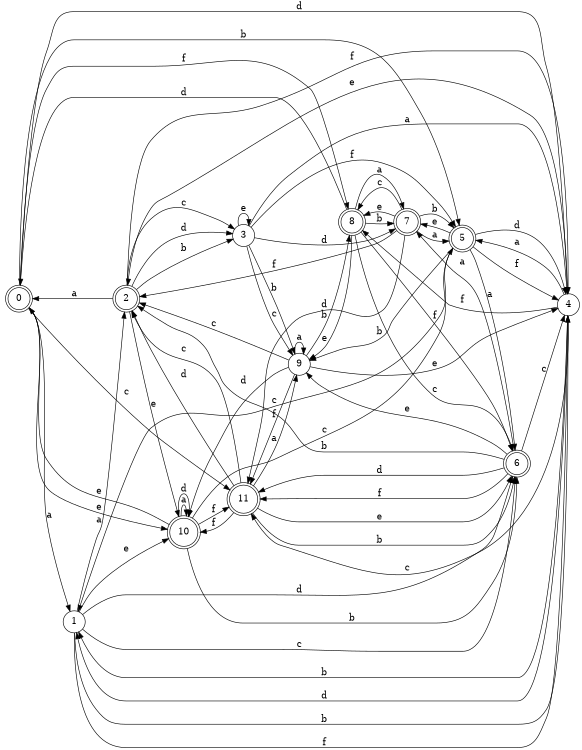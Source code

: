 digraph n10_7 {
__start0 [label="" shape="none"];

rankdir=LR;
size="8,5";

s0 [style="rounded,filled", color="black", fillcolor="white" shape="doublecircle", label="0"];
s1 [style="filled", color="black", fillcolor="white" shape="circle", label="1"];
s2 [style="rounded,filled", color="black", fillcolor="white" shape="doublecircle", label="2"];
s3 [style="filled", color="black", fillcolor="white" shape="circle", label="3"];
s4 [style="filled", color="black", fillcolor="white" shape="circle", label="4"];
s5 [style="rounded,filled", color="black", fillcolor="white" shape="doublecircle", label="5"];
s6 [style="rounded,filled", color="black", fillcolor="white" shape="doublecircle", label="6"];
s7 [style="rounded,filled", color="black", fillcolor="white" shape="doublecircle", label="7"];
s8 [style="rounded,filled", color="black", fillcolor="white" shape="doublecircle", label="8"];
s9 [style="filled", color="black", fillcolor="white" shape="circle", label="9"];
s10 [style="rounded,filled", color="black", fillcolor="white" shape="doublecircle", label="10"];
s11 [style="rounded,filled", color="black", fillcolor="white" shape="doublecircle", label="11"];
s0 -> s1 [label="a"];
s0 -> s5 [label="b"];
s0 -> s11 [label="c"];
s0 -> s4 [label="d"];
s0 -> s10 [label="e"];
s0 -> s8 [label="f"];
s1 -> s2 [label="a"];
s1 -> s4 [label="b"];
s1 -> s6 [label="c"];
s1 -> s6 [label="d"];
s1 -> s10 [label="e"];
s1 -> s4 [label="f"];
s2 -> s0 [label="a"];
s2 -> s3 [label="b"];
s2 -> s3 [label="c"];
s2 -> s3 [label="d"];
s2 -> s10 [label="e"];
s2 -> s4 [label="f"];
s3 -> s4 [label="a"];
s3 -> s9 [label="b"];
s3 -> s9 [label="c"];
s3 -> s7 [label="d"];
s3 -> s3 [label="e"];
s3 -> s5 [label="f"];
s4 -> s5 [label="a"];
s4 -> s1 [label="b"];
s4 -> s11 [label="c"];
s4 -> s1 [label="d"];
s4 -> s2 [label="e"];
s4 -> s8 [label="f"];
s5 -> s6 [label="a"];
s5 -> s9 [label="b"];
s5 -> s1 [label="c"];
s5 -> s4 [label="d"];
s5 -> s7 [label="e"];
s5 -> s4 [label="f"];
s6 -> s7 [label="a"];
s6 -> s2 [label="b"];
s6 -> s4 [label="c"];
s6 -> s11 [label="d"];
s6 -> s9 [label="e"];
s6 -> s11 [label="f"];
s7 -> s5 [label="a"];
s7 -> s5 [label="b"];
s7 -> s8 [label="c"];
s7 -> s11 [label="d"];
s7 -> s8 [label="e"];
s7 -> s2 [label="f"];
s8 -> s7 [label="a"];
s8 -> s7 [label="b"];
s8 -> s6 [label="c"];
s8 -> s0 [label="d"];
s8 -> s9 [label="e"];
s8 -> s6 [label="f"];
s9 -> s9 [label="a"];
s9 -> s8 [label="b"];
s9 -> s2 [label="c"];
s9 -> s10 [label="d"];
s9 -> s4 [label="e"];
s9 -> s11 [label="f"];
s10 -> s10 [label="a"];
s10 -> s6 [label="b"];
s10 -> s5 [label="c"];
s10 -> s10 [label="d"];
s10 -> s0 [label="e"];
s10 -> s11 [label="f"];
s11 -> s9 [label="a"];
s11 -> s6 [label="b"];
s11 -> s2 [label="c"];
s11 -> s2 [label="d"];
s11 -> s6 [label="e"];
s11 -> s10 [label="f"];

}